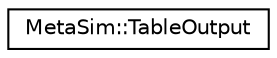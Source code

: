 digraph "Graphical Class Hierarchy"
{
  edge [fontname="Helvetica",fontsize="10",labelfontname="Helvetica",labelfontsize="10"];
  node [fontname="Helvetica",fontsize="10",shape=record];
  rankdir="LR";
  Node1 [label="MetaSim::TableOutput",height=0.2,width=0.4,color="black", fillcolor="white", style="filled",URL="$d0/d47/classMetaSim_1_1TableOutput.html"];
}

